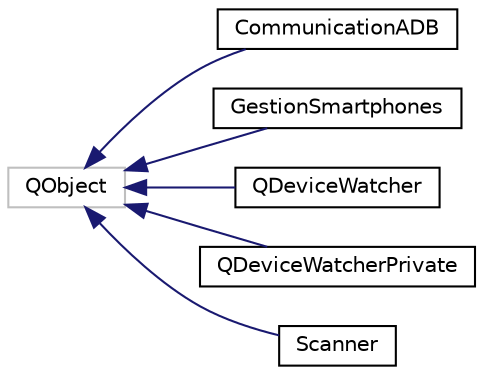 digraph "Graphe hiérarchique des classes"
{
  edge [fontname="Helvetica",fontsize="10",labelfontname="Helvetica",labelfontsize="10"];
  node [fontname="Helvetica",fontsize="10",shape=record];
  rankdir="LR";
  Node26 [label="QObject",height=0.2,width=0.4,color="grey75", fillcolor="white", style="filled"];
  Node26 -> Node0 [dir="back",color="midnightblue",fontsize="10",style="solid",fontname="Helvetica"];
  Node0 [label="CommunicationADB",height=0.2,width=0.4,color="black", fillcolor="white", style="filled",URL="$class_communication_a_d_b.html"];
  Node26 -> Node28 [dir="back",color="midnightblue",fontsize="10",style="solid",fontname="Helvetica"];
  Node28 [label="GestionSmartphones",height=0.2,width=0.4,color="black", fillcolor="white", style="filled",URL="$class_gestion_smartphones.html"];
  Node26 -> Node29 [dir="back",color="midnightblue",fontsize="10",style="solid",fontname="Helvetica"];
  Node29 [label="QDeviceWatcher",height=0.2,width=0.4,color="black", fillcolor="white", style="filled",URL="$class_q_device_watcher.html"];
  Node26 -> Node30 [dir="back",color="midnightblue",fontsize="10",style="solid",fontname="Helvetica"];
  Node30 [label="QDeviceWatcherPrivate",height=0.2,width=0.4,color="black", fillcolor="white", style="filled",URL="$class_q_device_watcher_private.html"];
  Node26 -> Node31 [dir="back",color="midnightblue",fontsize="10",style="solid",fontname="Helvetica"];
  Node31 [label="Scanner",height=0.2,width=0.4,color="black", fillcolor="white", style="filled",URL="$class_scanner.html"];
}
